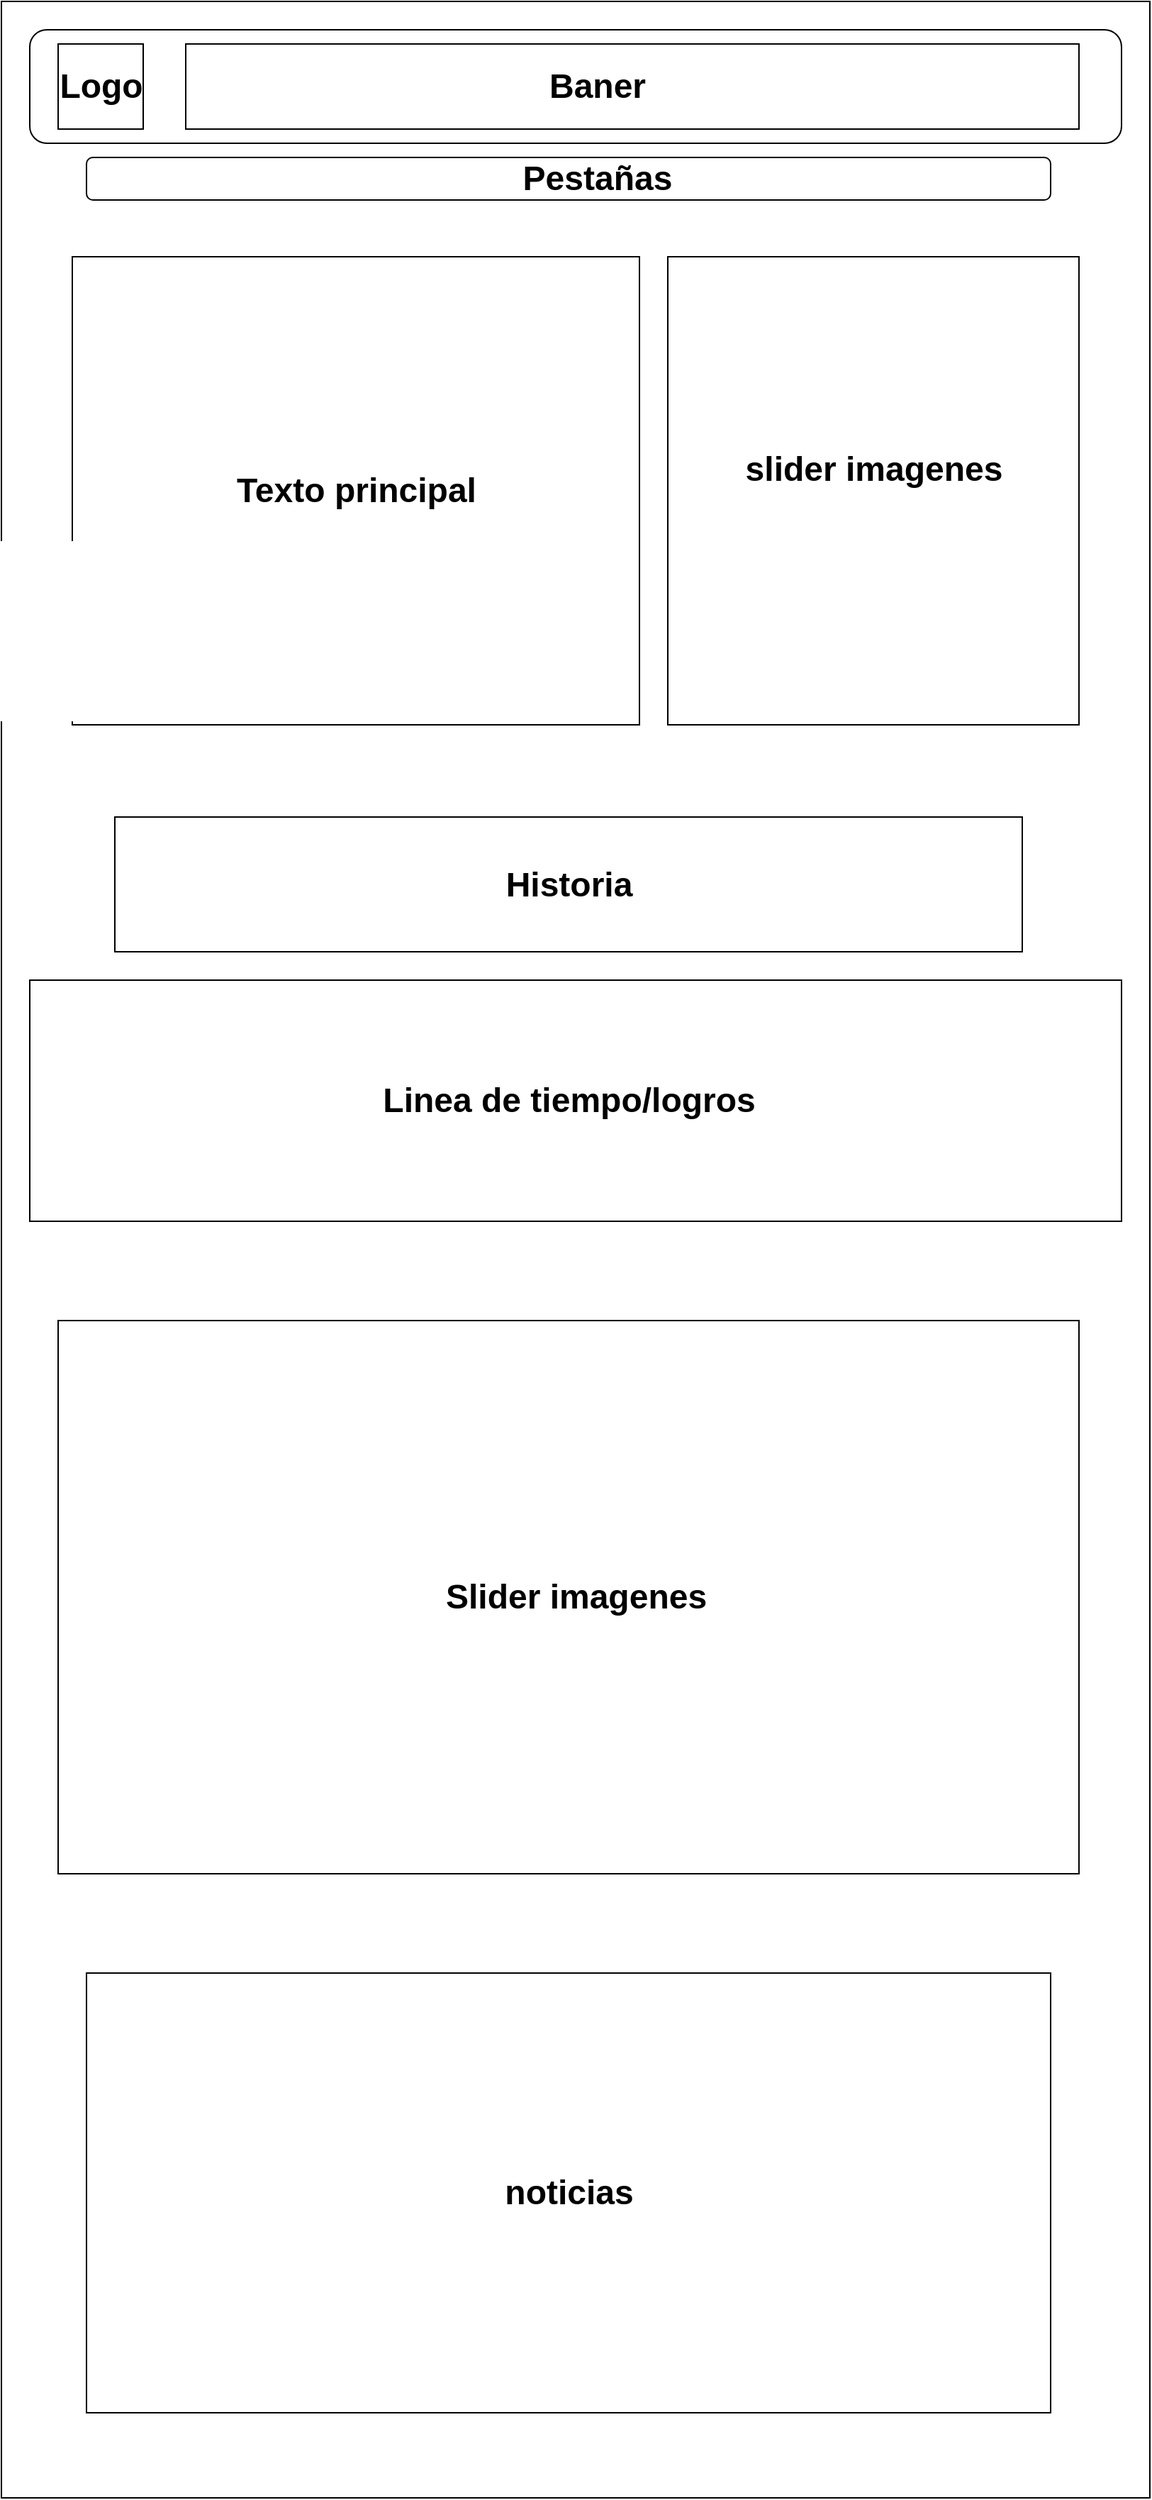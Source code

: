 <mxfile version="20.4.0" type="github"><diagram id="JqQw4jVuYHfRdlbv3uNJ" name="Page-1"><mxGraphModel dx="1422" dy="790" grid="1" gridSize="10" guides="1" tooltips="1" connect="1" arrows="1" fold="1" page="1" pageScale="1" pageWidth="827" pageHeight="1169" math="0" shadow="0"><root><mxCell id="0"/><mxCell id="1" parent="0"/><mxCell id="A8ynGFlGnWANzp3Xiw6e-2" value="" style="rounded=0;whiteSpace=wrap;html=1;" vertex="1" parent="1"><mxGeometry x="10" y="10" width="810" height="1760" as="geometry"/></mxCell><mxCell id="A8ynGFlGnWANzp3Xiw6e-3" value="" style="rounded=1;whiteSpace=wrap;html=1;" vertex="1" parent="1"><mxGeometry x="30" y="30" width="770" height="80" as="geometry"/></mxCell><mxCell id="A8ynGFlGnWANzp3Xiw6e-4" value="" style="whiteSpace=wrap;html=1;aspect=fixed;" vertex="1" parent="1"><mxGeometry x="50" y="40" width="60" height="60" as="geometry"/></mxCell><mxCell id="A8ynGFlGnWANzp3Xiw6e-7" value="" style="rounded=0;whiteSpace=wrap;html=1;" vertex="1" parent="1"><mxGeometry x="140" y="40" width="630" height="60" as="geometry"/></mxCell><mxCell id="A8ynGFlGnWANzp3Xiw6e-10" value="" style="rounded=1;whiteSpace=wrap;html=1;" vertex="1" parent="1"><mxGeometry x="70" y="120" width="680" height="30" as="geometry"/></mxCell><mxCell id="A8ynGFlGnWANzp3Xiw6e-18" value="" style="rounded=0;whiteSpace=wrap;html=1;" vertex="1" parent="1"><mxGeometry x="60" y="190" width="400" height="330" as="geometry"/></mxCell><mxCell id="A8ynGFlGnWANzp3Xiw6e-21" value="Texto principal" style="text;strokeColor=none;fillColor=none;html=1;fontSize=24;fontStyle=1;verticalAlign=middle;align=center;" vertex="1" parent="1"><mxGeometry x="210" y="335" width="100" height="40" as="geometry"/></mxCell><mxCell id="A8ynGFlGnWANzp3Xiw6e-22" value="Pestañas" style="text;strokeColor=none;fillColor=none;html=1;fontSize=24;fontStyle=1;verticalAlign=middle;align=center;" vertex="1" parent="1"><mxGeometry x="250" y="120" width="360" height="30" as="geometry"/></mxCell><mxCell id="A8ynGFlGnWANzp3Xiw6e-24" value="Baner" style="text;strokeColor=none;fillColor=none;html=1;fontSize=24;fontStyle=1;verticalAlign=middle;align=center;" vertex="1" parent="1"><mxGeometry x="380" y="50" width="100" height="40" as="geometry"/></mxCell><mxCell id="A8ynGFlGnWANzp3Xiw6e-25" value="Logo" style="text;strokeColor=none;fillColor=none;html=1;fontSize=24;fontStyle=1;verticalAlign=middle;align=center;" vertex="1" parent="1"><mxGeometry x="30" y="50" width="100" height="40" as="geometry"/></mxCell><mxCell id="A8ynGFlGnWANzp3Xiw6e-26" value="" style="rounded=0;whiteSpace=wrap;html=1;" vertex="1" parent="1"><mxGeometry x="480" y="190" width="290" height="330" as="geometry"/></mxCell><mxCell id="A8ynGFlGnWANzp3Xiw6e-27" value="slider imagenes" style="text;strokeColor=none;fillColor=none;html=1;fontSize=24;fontStyle=1;verticalAlign=middle;align=center;" vertex="1" parent="1"><mxGeometry x="575" y="320" width="100" height="40" as="geometry"/></mxCell><mxCell id="A8ynGFlGnWANzp3Xiw6e-28" value="" style="rounded=0;whiteSpace=wrap;html=1;" vertex="1" parent="1"><mxGeometry x="90" y="585" width="640" height="95" as="geometry"/></mxCell><mxCell id="A8ynGFlGnWANzp3Xiw6e-29" value="Historia" style="text;strokeColor=none;fillColor=none;html=1;fontSize=24;fontStyle=1;verticalAlign=middle;align=center;" vertex="1" parent="1"><mxGeometry x="360" y="612.5" width="100" height="40" as="geometry"/></mxCell><mxCell id="A8ynGFlGnWANzp3Xiw6e-30" value="" style="rounded=0;whiteSpace=wrap;html=1;" vertex="1" parent="1"><mxGeometry x="30" y="700" width="770" height="170" as="geometry"/></mxCell><mxCell id="A8ynGFlGnWANzp3Xiw6e-31" value="Linea de tiempo/logros" style="text;strokeColor=none;fillColor=none;html=1;fontSize=24;fontStyle=1;verticalAlign=middle;align=center;" vertex="1" parent="1"><mxGeometry x="360" y="765" width="100" height="40" as="geometry"/></mxCell><mxCell id="A8ynGFlGnWANzp3Xiw6e-32" value="" style="rounded=0;whiteSpace=wrap;html=1;" vertex="1" parent="1"><mxGeometry x="50" y="940" width="720" height="390" as="geometry"/></mxCell><mxCell id="A8ynGFlGnWANzp3Xiw6e-33" value="Slider imagenes" style="text;strokeColor=none;fillColor=none;html=1;fontSize=24;fontStyle=1;verticalAlign=middle;align=center;" vertex="1" parent="1"><mxGeometry x="365" y="1115" width="100" height="40" as="geometry"/></mxCell><mxCell id="A8ynGFlGnWANzp3Xiw6e-34" value="" style="rounded=0;whiteSpace=wrap;html=1;" vertex="1" parent="1"><mxGeometry x="70" y="1400" width="680" height="310" as="geometry"/></mxCell><mxCell id="A8ynGFlGnWANzp3Xiw6e-35" value="noticias" style="text;strokeColor=none;fillColor=none;html=1;fontSize=24;fontStyle=1;verticalAlign=middle;align=center;" vertex="1" parent="1"><mxGeometry x="360" y="1535" width="100" height="40" as="geometry"/></mxCell></root></mxGraphModel></diagram></mxfile>